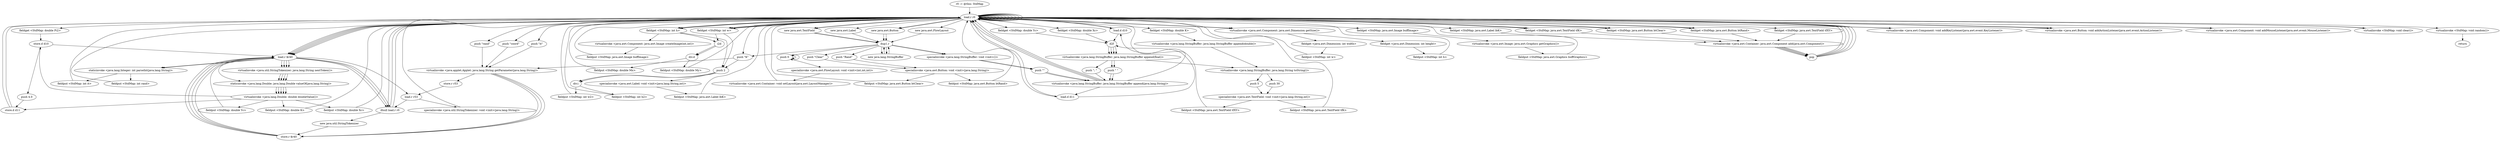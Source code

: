 digraph "" {
    "r0 := @this: StdMap"
    "load.r r0"
    "r0 := @this: StdMap"->"load.r r0";
    "fieldget <StdMap: double Pi2>"
    "load.r r0"->"fieldget <StdMap: double Pi2>";
    "store.d d10"
    "fieldget <StdMap: double Pi2>"->"store.d d10";
    "push 4.0"
    "store.d d10"->"push 4.0";
    "store.d d11"
    "push 4.0"->"store.d d11";
    "store.d d11"->"load.r r0";
    "load.r r0"->"load.r r0";
    "virtualinvoke <java.awt.Component: java.awt.Dimension getSize()>"
    "load.r r0"->"virtualinvoke <java.awt.Component: java.awt.Dimension getSize()>";
    "fieldget <java.awt.Dimension: int width>"
    "virtualinvoke <java.awt.Component: java.awt.Dimension getSize()>"->"fieldget <java.awt.Dimension: int width>";
    "fieldput <StdMap: int w>"
    "fieldget <java.awt.Dimension: int width>"->"fieldput <StdMap: int w>";
    "fieldput <StdMap: int w>"->"load.r r0";
    "load.r r0"->"load.r r0";
    "load.r r0"->"virtualinvoke <java.awt.Component: java.awt.Dimension getSize()>";
    "fieldget <java.awt.Dimension: int height>"
    "virtualinvoke <java.awt.Component: java.awt.Dimension getSize()>"->"fieldget <java.awt.Dimension: int height>";
    "fieldput <StdMap: int h>"
    "fieldget <java.awt.Dimension: int height>"->"fieldput <StdMap: int h>";
    "fieldput <StdMap: int h>"->"load.r r0";
    "load.r r0"->"load.r r0";
    "fieldget <StdMap: int w>"
    "load.r r0"->"fieldget <StdMap: int w>";
    "push 2"
    "fieldget <StdMap: int w>"->"push 2";
    "div.i"
    "push 2"->"div.i";
    "fieldput <StdMap: int w2>"
    "div.i"->"fieldput <StdMap: int w2>";
    "fieldput <StdMap: int w2>"->"load.r r0";
    "load.r r0"->"load.r r0";
    "fieldget <StdMap: int h>"
    "load.r r0"->"fieldget <StdMap: int h>";
    "fieldget <StdMap: int h>"->"push 2";
    "push 2"->"div.i";
    "fieldput <StdMap: int h2>"
    "div.i"->"fieldput <StdMap: int h2>";
    "fieldput <StdMap: int h2>"->"load.r r0";
    "load.r r0"->"load.r r0";
    "load.r r0"->"load.r r0";
    "load.r r0"->"fieldget <StdMap: int w>";
    "fieldget <StdMap: int w>"->"load.r r0";
    "load.r r0"->"fieldget <StdMap: int h>";
    "virtualinvoke <java.awt.Component: java.awt.Image createImage(int,int)>"
    "fieldget <StdMap: int h>"->"virtualinvoke <java.awt.Component: java.awt.Image createImage(int,int)>";
    "fieldput <StdMap: java.awt.Image buffImage>"
    "virtualinvoke <java.awt.Component: java.awt.Image createImage(int,int)>"->"fieldput <StdMap: java.awt.Image buffImage>";
    "fieldput <StdMap: java.awt.Image buffImage>"->"load.r r0";
    "load.r r0"->"load.r r0";
    "fieldget <StdMap: java.awt.Image buffImage>"
    "load.r r0"->"fieldget <StdMap: java.awt.Image buffImage>";
    "virtualinvoke <java.awt.Image: java.awt.Graphics getGraphics()>"
    "fieldget <StdMap: java.awt.Image buffImage>"->"virtualinvoke <java.awt.Image: java.awt.Graphics getGraphics()>";
    "fieldput <StdMap: java.awt.Graphics buffGraphics>"
    "virtualinvoke <java.awt.Image: java.awt.Graphics getGraphics()>"->"fieldput <StdMap: java.awt.Graphics buffGraphics>";
    "fieldput <StdMap: java.awt.Graphics buffGraphics>"->"load.r r0";
    "push \"K\""
    "load.r r0"->"push \"K\"";
    "virtualinvoke <java.applet.Applet: java.lang.String getParameter(java.lang.String)>"
    "push \"K\""->"virtualinvoke <java.applet.Applet: java.lang.String getParameter(java.lang.String)>";
    "store.r $r40"
    "virtualinvoke <java.applet.Applet: java.lang.String getParameter(java.lang.String)>"->"store.r $r40";
    "load.r $r40"
    "store.r $r40"->"load.r $r40";
    "ifnull load.r r0"
    "load.r $r40"->"ifnull load.r r0";
    "ifnull load.r r0"->"load.r r0";
    "load.r r0"->"load.r $r40";
    "staticinvoke <java.lang.Double: java.lang.Double valueOf(java.lang.String)>"
    "load.r $r40"->"staticinvoke <java.lang.Double: java.lang.Double valueOf(java.lang.String)>";
    "virtualinvoke <java.lang.Double: double doubleValue()>"
    "staticinvoke <java.lang.Double: java.lang.Double valueOf(java.lang.String)>"->"virtualinvoke <java.lang.Double: double doubleValue()>";
    "fieldput <StdMap: double K>"
    "virtualinvoke <java.lang.Double: double doubleValue()>"->"fieldput <StdMap: double K>";
    "fieldput <StdMap: double K>"->"load.r r0";
    "push \"it\""
    "load.r r0"->"push \"it\"";
    "push \"it\""->"virtualinvoke <java.applet.Applet: java.lang.String getParameter(java.lang.String)>";
    "virtualinvoke <java.applet.Applet: java.lang.String getParameter(java.lang.String)>"->"store.r $r40";
    "store.r $r40"->"load.r $r40";
    "load.r $r40"->"ifnull load.r r0";
    "ifnull load.r r0"->"load.r r0";
    "load.r r0"->"load.r $r40";
    "staticinvoke <java.lang.Integer: int parseInt(java.lang.String)>"
    "load.r $r40"->"staticinvoke <java.lang.Integer: int parseInt(java.lang.String)>";
    "fieldput <StdMap: int it>"
    "staticinvoke <java.lang.Integer: int parseInt(java.lang.String)>"->"fieldput <StdMap: int it>";
    "fieldput <StdMap: int it>"->"load.r r0";
    "push \"rand\""
    "load.r r0"->"push \"rand\"";
    "push \"rand\""->"virtualinvoke <java.applet.Applet: java.lang.String getParameter(java.lang.String)>";
    "virtualinvoke <java.applet.Applet: java.lang.String getParameter(java.lang.String)>"->"store.r $r40";
    "store.r $r40"->"load.r $r40";
    "load.r $r40"->"ifnull load.r r0";
    "ifnull load.r r0"->"load.r r0";
    "load.r r0"->"load.r $r40";
    "load.r $r40"->"staticinvoke <java.lang.Integer: int parseInt(java.lang.String)>";
    "fieldput <StdMap: int rand>"
    "staticinvoke <java.lang.Integer: int parseInt(java.lang.String)>"->"fieldput <StdMap: int rand>";
    "fieldput <StdMap: int rand>"->"load.r r0";
    "push \"coord\""
    "load.r r0"->"push \"coord\"";
    "push \"coord\""->"virtualinvoke <java.applet.Applet: java.lang.String getParameter(java.lang.String)>";
    "store.r r53"
    "virtualinvoke <java.applet.Applet: java.lang.String getParameter(java.lang.String)>"->"store.r r53";
    "load.r r53"
    "store.r r53"->"load.r r53";
    "load.r r53"->"ifnull load.r r0";
    "new java.util.StringTokenizer"
    "ifnull load.r r0"->"new java.util.StringTokenizer";
    "new java.util.StringTokenizer"->"store.r $r40";
    "store.r $r40"->"load.r $r40";
    "load.r $r40"->"load.r r53";
    "specialinvoke <java.util.StringTokenizer: void <init>(java.lang.String)>"
    "load.r r53"->"specialinvoke <java.util.StringTokenizer: void <init>(java.lang.String)>";
    "specialinvoke <java.util.StringTokenizer: void <init>(java.lang.String)>"->"load.r r0";
    "load.r r0"->"load.r $r40";
    "virtualinvoke <java.util.StringTokenizer: java.lang.String nextToken()>"
    "load.r $r40"->"virtualinvoke <java.util.StringTokenizer: java.lang.String nextToken()>";
    "virtualinvoke <java.util.StringTokenizer: java.lang.String nextToken()>"->"staticinvoke <java.lang.Double: java.lang.Double valueOf(java.lang.String)>";
    "staticinvoke <java.lang.Double: java.lang.Double valueOf(java.lang.String)>"->"virtualinvoke <java.lang.Double: double doubleValue()>";
    "fieldput <StdMap: double Xc>"
    "virtualinvoke <java.lang.Double: double doubleValue()>"->"fieldput <StdMap: double Xc>";
    "fieldput <StdMap: double Xc>"->"load.r r0";
    "load.r r0"->"load.r $r40";
    "load.r $r40"->"virtualinvoke <java.util.StringTokenizer: java.lang.String nextToken()>";
    "virtualinvoke <java.util.StringTokenizer: java.lang.String nextToken()>"->"staticinvoke <java.lang.Double: java.lang.Double valueOf(java.lang.String)>";
    "staticinvoke <java.lang.Double: java.lang.Double valueOf(java.lang.String)>"->"virtualinvoke <java.lang.Double: double doubleValue()>";
    "fieldput <StdMap: double Yc>"
    "virtualinvoke <java.lang.Double: double doubleValue()>"->"fieldput <StdMap: double Yc>";
    "fieldput <StdMap: double Yc>"->"load.r $r40";
    "load.r $r40"->"virtualinvoke <java.util.StringTokenizer: java.lang.String nextToken()>";
    "virtualinvoke <java.util.StringTokenizer: java.lang.String nextToken()>"->"staticinvoke <java.lang.Double: java.lang.Double valueOf(java.lang.String)>";
    "staticinvoke <java.lang.Double: java.lang.Double valueOf(java.lang.String)>"->"virtualinvoke <java.lang.Double: double doubleValue()>";
    "virtualinvoke <java.lang.Double: double doubleValue()>"->"store.d d10";
    "store.d d10"->"load.r $r40";
    "load.r $r40"->"virtualinvoke <java.util.StringTokenizer: java.lang.String nextToken()>";
    "virtualinvoke <java.util.StringTokenizer: java.lang.String nextToken()>"->"staticinvoke <java.lang.Double: java.lang.Double valueOf(java.lang.String)>";
    "staticinvoke <java.lang.Double: java.lang.Double valueOf(java.lang.String)>"->"virtualinvoke <java.lang.Double: double doubleValue()>";
    "virtualinvoke <java.lang.Double: double doubleValue()>"->"store.d d11";
    "store.d d11"->"load.r r0";
    "load.d d10"
    "load.r r0"->"load.d d10";
    "load.d d10"->"load.r r0";
    "load.r r0"->"fieldget <StdMap: int w>";
    "i2d"
    "fieldget <StdMap: int w>"->"i2d";
    "div.d"
    "i2d"->"div.d";
    "fieldput <StdMap: double Mx>"
    "div.d"->"fieldput <StdMap: double Mx>";
    "fieldput <StdMap: double Mx>"->"load.r r0";
    "load.d d11"
    "load.r r0"->"load.d d11";
    "load.d d11"->"load.r r0";
    "load.r r0"->"fieldget <StdMap: int h>";
    "fieldget <StdMap: int h>"->"i2d";
    "i2d"->"div.d";
    "fieldput <StdMap: double My>"
    "div.d"->"fieldput <StdMap: double My>";
    "fieldput <StdMap: double My>"->"load.r r0";
    "new java.awt.FlowLayout"
    "load.r r0"->"new java.awt.FlowLayout";
    "dup1.r"
    "new java.awt.FlowLayout"->"dup1.r";
    "push 0"
    "dup1.r"->"push 0";
    "push 0"->"push 0";
    "push 0"->"push 0";
    "specialinvoke <java.awt.FlowLayout: void <init>(int,int,int)>"
    "push 0"->"specialinvoke <java.awt.FlowLayout: void <init>(int,int,int)>";
    "virtualinvoke <java.awt.Container: void setLayout(java.awt.LayoutManager)>"
    "specialinvoke <java.awt.FlowLayout: void <init>(int,int,int)>"->"virtualinvoke <java.awt.Container: void setLayout(java.awt.LayoutManager)>";
    "virtualinvoke <java.awt.Container: void setLayout(java.awt.LayoutManager)>"->"load.r r0";
    "new java.awt.TextField"
    "load.r r0"->"new java.awt.TextField";
    "new java.awt.TextField"->"dup1.r";
    "new java.lang.StringBuffer"
    "dup1.r"->"new java.lang.StringBuffer";
    "new java.lang.StringBuffer"->"dup1.r";
    "specialinvoke <java.lang.StringBuffer: void <init>()>"
    "dup1.r"->"specialinvoke <java.lang.StringBuffer: void <init>()>";
    "push \"\""
    "specialinvoke <java.lang.StringBuffer: void <init>()>"->"push \"\"";
    "virtualinvoke <java.lang.StringBuffer: java.lang.StringBuffer append(java.lang.String)>"
    "push \"\""->"virtualinvoke <java.lang.StringBuffer: java.lang.StringBuffer append(java.lang.String)>";
    "virtualinvoke <java.lang.StringBuffer: java.lang.StringBuffer append(java.lang.String)>"->"load.r r0";
    "fieldget <StdMap: double Xc>"
    "load.r r0"->"fieldget <StdMap: double Xc>";
    "d2f"
    "fieldget <StdMap: double Xc>"->"d2f";
    "virtualinvoke <java.lang.StringBuffer: java.lang.StringBuffer append(float)>"
    "d2f"->"virtualinvoke <java.lang.StringBuffer: java.lang.StringBuffer append(float)>";
    "push \" \""
    "virtualinvoke <java.lang.StringBuffer: java.lang.StringBuffer append(float)>"->"push \" \"";
    "push \" \""->"virtualinvoke <java.lang.StringBuffer: java.lang.StringBuffer append(java.lang.String)>";
    "virtualinvoke <java.lang.StringBuffer: java.lang.StringBuffer append(java.lang.String)>"->"load.r r0";
    "fieldget <StdMap: double Yc>"
    "load.r r0"->"fieldget <StdMap: double Yc>";
    "fieldget <StdMap: double Yc>"->"d2f";
    "d2f"->"virtualinvoke <java.lang.StringBuffer: java.lang.StringBuffer append(float)>";
    "push \"; \""
    "virtualinvoke <java.lang.StringBuffer: java.lang.StringBuffer append(float)>"->"push \"; \"";
    "push \"; \""->"virtualinvoke <java.lang.StringBuffer: java.lang.StringBuffer append(java.lang.String)>";
    "virtualinvoke <java.lang.StringBuffer: java.lang.StringBuffer append(java.lang.String)>"->"load.d d10";
    "load.d d10"->"d2f";
    "d2f"->"virtualinvoke <java.lang.StringBuffer: java.lang.StringBuffer append(float)>";
    "virtualinvoke <java.lang.StringBuffer: java.lang.StringBuffer append(float)>"->"push \" \"";
    "push \" \""->"virtualinvoke <java.lang.StringBuffer: java.lang.StringBuffer append(java.lang.String)>";
    "virtualinvoke <java.lang.StringBuffer: java.lang.StringBuffer append(java.lang.String)>"->"load.d d11";
    "load.d d11"->"d2f";
    "d2f"->"virtualinvoke <java.lang.StringBuffer: java.lang.StringBuffer append(float)>";
    "virtualinvoke <java.lang.StringBuffer: java.lang.String toString()>"
    "virtualinvoke <java.lang.StringBuffer: java.lang.StringBuffer append(float)>"->"virtualinvoke <java.lang.StringBuffer: java.lang.String toString()>";
    "push 30"
    "virtualinvoke <java.lang.StringBuffer: java.lang.String toString()>"->"push 30";
    "specialinvoke <java.awt.TextField: void <init>(java.lang.String,int)>"
    "push 30"->"specialinvoke <java.awt.TextField: void <init>(java.lang.String,int)>";
    "fieldput <StdMap: java.awt.TextField tfXY>"
    "specialinvoke <java.awt.TextField: void <init>(java.lang.String,int)>"->"fieldput <StdMap: java.awt.TextField tfXY>";
    "fieldput <StdMap: java.awt.TextField tfXY>"->"load.r r0";
    "load.r r0"->"load.r r0";
    "fieldget <StdMap: java.awt.TextField tfXY>"
    "load.r r0"->"fieldget <StdMap: java.awt.TextField tfXY>";
    "virtualinvoke <java.awt.Container: java.awt.Component add(java.awt.Component)>"
    "fieldget <StdMap: java.awt.TextField tfXY>"->"virtualinvoke <java.awt.Container: java.awt.Component add(java.awt.Component)>";
    "pop"
    "virtualinvoke <java.awt.Container: java.awt.Component add(java.awt.Component)>"->"pop";
    "pop"->"load.r r0";
    "new java.awt.Label"
    "load.r r0"->"new java.awt.Label";
    "new java.awt.Label"->"dup1.r";
    "dup1.r"->"push \"K\"";
    "push \"K\""->"push 2";
    "specialinvoke <java.awt.Label: void <init>(java.lang.String,int)>"
    "push 2"->"specialinvoke <java.awt.Label: void <init>(java.lang.String,int)>";
    "fieldput <StdMap: java.awt.Label lbK>"
    "specialinvoke <java.awt.Label: void <init>(java.lang.String,int)>"->"fieldput <StdMap: java.awt.Label lbK>";
    "fieldput <StdMap: java.awt.Label lbK>"->"load.r r0";
    "load.r r0"->"load.r r0";
    "fieldget <StdMap: java.awt.Label lbK>"
    "load.r r0"->"fieldget <StdMap: java.awt.Label lbK>";
    "fieldget <StdMap: java.awt.Label lbK>"->"virtualinvoke <java.awt.Container: java.awt.Component add(java.awt.Component)>";
    "virtualinvoke <java.awt.Container: java.awt.Component add(java.awt.Component)>"->"pop";
    "pop"->"load.r r0";
    "load.r r0"->"new java.awt.TextField";
    "new java.awt.TextField"->"dup1.r";
    "dup1.r"->"new java.lang.StringBuffer";
    "new java.lang.StringBuffer"->"dup1.r";
    "dup1.r"->"specialinvoke <java.lang.StringBuffer: void <init>()>";
    "specialinvoke <java.lang.StringBuffer: void <init>()>"->"push \"\"";
    "push \"\""->"virtualinvoke <java.lang.StringBuffer: java.lang.StringBuffer append(java.lang.String)>";
    "virtualinvoke <java.lang.StringBuffer: java.lang.StringBuffer append(java.lang.String)>"->"load.r r0";
    "fieldget <StdMap: double K>"
    "load.r r0"->"fieldget <StdMap: double K>";
    "virtualinvoke <java.lang.StringBuffer: java.lang.StringBuffer append(double)>"
    "fieldget <StdMap: double K>"->"virtualinvoke <java.lang.StringBuffer: java.lang.StringBuffer append(double)>";
    "virtualinvoke <java.lang.StringBuffer: java.lang.StringBuffer append(double)>"->"virtualinvoke <java.lang.StringBuffer: java.lang.String toString()>";
    "push 5"
    "virtualinvoke <java.lang.StringBuffer: java.lang.String toString()>"->"push 5";
    "push 5"->"specialinvoke <java.awt.TextField: void <init>(java.lang.String,int)>";
    "fieldput <StdMap: java.awt.TextField tfK>"
    "specialinvoke <java.awt.TextField: void <init>(java.lang.String,int)>"->"fieldput <StdMap: java.awt.TextField tfK>";
    "fieldput <StdMap: java.awt.TextField tfK>"->"load.r r0";
    "load.r r0"->"load.r r0";
    "fieldget <StdMap: java.awt.TextField tfK>"
    "load.r r0"->"fieldget <StdMap: java.awt.TextField tfK>";
    "fieldget <StdMap: java.awt.TextField tfK>"->"virtualinvoke <java.awt.Container: java.awt.Component add(java.awt.Component)>";
    "virtualinvoke <java.awt.Container: java.awt.Component add(java.awt.Component)>"->"pop";
    "pop"->"load.r r0";
    "load.r r0"->"fieldget <StdMap: java.awt.TextField tfK>";
    "fieldget <StdMap: java.awt.TextField tfK>"->"load.r r0";
    "virtualinvoke <java.awt.Component: void addKeyListener(java.awt.event.KeyListener)>"
    "load.r r0"->"virtualinvoke <java.awt.Component: void addKeyListener(java.awt.event.KeyListener)>";
    "virtualinvoke <java.awt.Component: void addKeyListener(java.awt.event.KeyListener)>"->"load.r r0";
    "new java.awt.Button"
    "load.r r0"->"new java.awt.Button";
    "new java.awt.Button"->"dup1.r";
    "push \"Clear\""
    "dup1.r"->"push \"Clear\"";
    "specialinvoke <java.awt.Button: void <init>(java.lang.String)>"
    "push \"Clear\""->"specialinvoke <java.awt.Button: void <init>(java.lang.String)>";
    "fieldput <StdMap: java.awt.Button btClear>"
    "specialinvoke <java.awt.Button: void <init>(java.lang.String)>"->"fieldput <StdMap: java.awt.Button btClear>";
    "fieldput <StdMap: java.awt.Button btClear>"->"load.r r0";
    "fieldget <StdMap: java.awt.Button btClear>"
    "load.r r0"->"fieldget <StdMap: java.awt.Button btClear>";
    "fieldget <StdMap: java.awt.Button btClear>"->"load.r r0";
    "virtualinvoke <java.awt.Button: void addActionListener(java.awt.event.ActionListener)>"
    "load.r r0"->"virtualinvoke <java.awt.Button: void addActionListener(java.awt.event.ActionListener)>";
    "virtualinvoke <java.awt.Button: void addActionListener(java.awt.event.ActionListener)>"->"load.r r0";
    "load.r r0"->"load.r r0";
    "load.r r0"->"fieldget <StdMap: java.awt.Button btClear>";
    "fieldget <StdMap: java.awt.Button btClear>"->"virtualinvoke <java.awt.Container: java.awt.Component add(java.awt.Component)>";
    "virtualinvoke <java.awt.Container: java.awt.Component add(java.awt.Component)>"->"pop";
    "pop"->"load.r r0";
    "load.r r0"->"new java.awt.Button";
    "new java.awt.Button"->"dup1.r";
    "push \"Rand\""
    "dup1.r"->"push \"Rand\"";
    "push \"Rand\""->"specialinvoke <java.awt.Button: void <init>(java.lang.String)>";
    "fieldput <StdMap: java.awt.Button btRand>"
    "specialinvoke <java.awt.Button: void <init>(java.lang.String)>"->"fieldput <StdMap: java.awt.Button btRand>";
    "fieldput <StdMap: java.awt.Button btRand>"->"load.r r0";
    "fieldget <StdMap: java.awt.Button btRand>"
    "load.r r0"->"fieldget <StdMap: java.awt.Button btRand>";
    "fieldget <StdMap: java.awt.Button btRand>"->"load.r r0";
    "load.r r0"->"virtualinvoke <java.awt.Button: void addActionListener(java.awt.event.ActionListener)>";
    "virtualinvoke <java.awt.Button: void addActionListener(java.awt.event.ActionListener)>"->"load.r r0";
    "load.r r0"->"load.r r0";
    "load.r r0"->"fieldget <StdMap: java.awt.Button btRand>";
    "fieldget <StdMap: java.awt.Button btRand>"->"virtualinvoke <java.awt.Container: java.awt.Component add(java.awt.Component)>";
    "virtualinvoke <java.awt.Container: java.awt.Component add(java.awt.Component)>"->"pop";
    "pop"->"load.r r0";
    "load.r r0"->"load.r r0";
    "virtualinvoke <java.awt.Component: void addMouseListener(java.awt.event.MouseListener)>"
    "load.r r0"->"virtualinvoke <java.awt.Component: void addMouseListener(java.awt.event.MouseListener)>";
    "virtualinvoke <java.awt.Component: void addMouseListener(java.awt.event.MouseListener)>"->"load.r r0";
    "virtualinvoke <StdMap: void clear()>"
    "load.r r0"->"virtualinvoke <StdMap: void clear()>";
    "virtualinvoke <StdMap: void clear()>"->"load.r r0";
    "virtualinvoke <StdMap: void random()>"
    "load.r r0"->"virtualinvoke <StdMap: void random()>";
    "return"
    "virtualinvoke <StdMap: void random()>"->"return";
}

